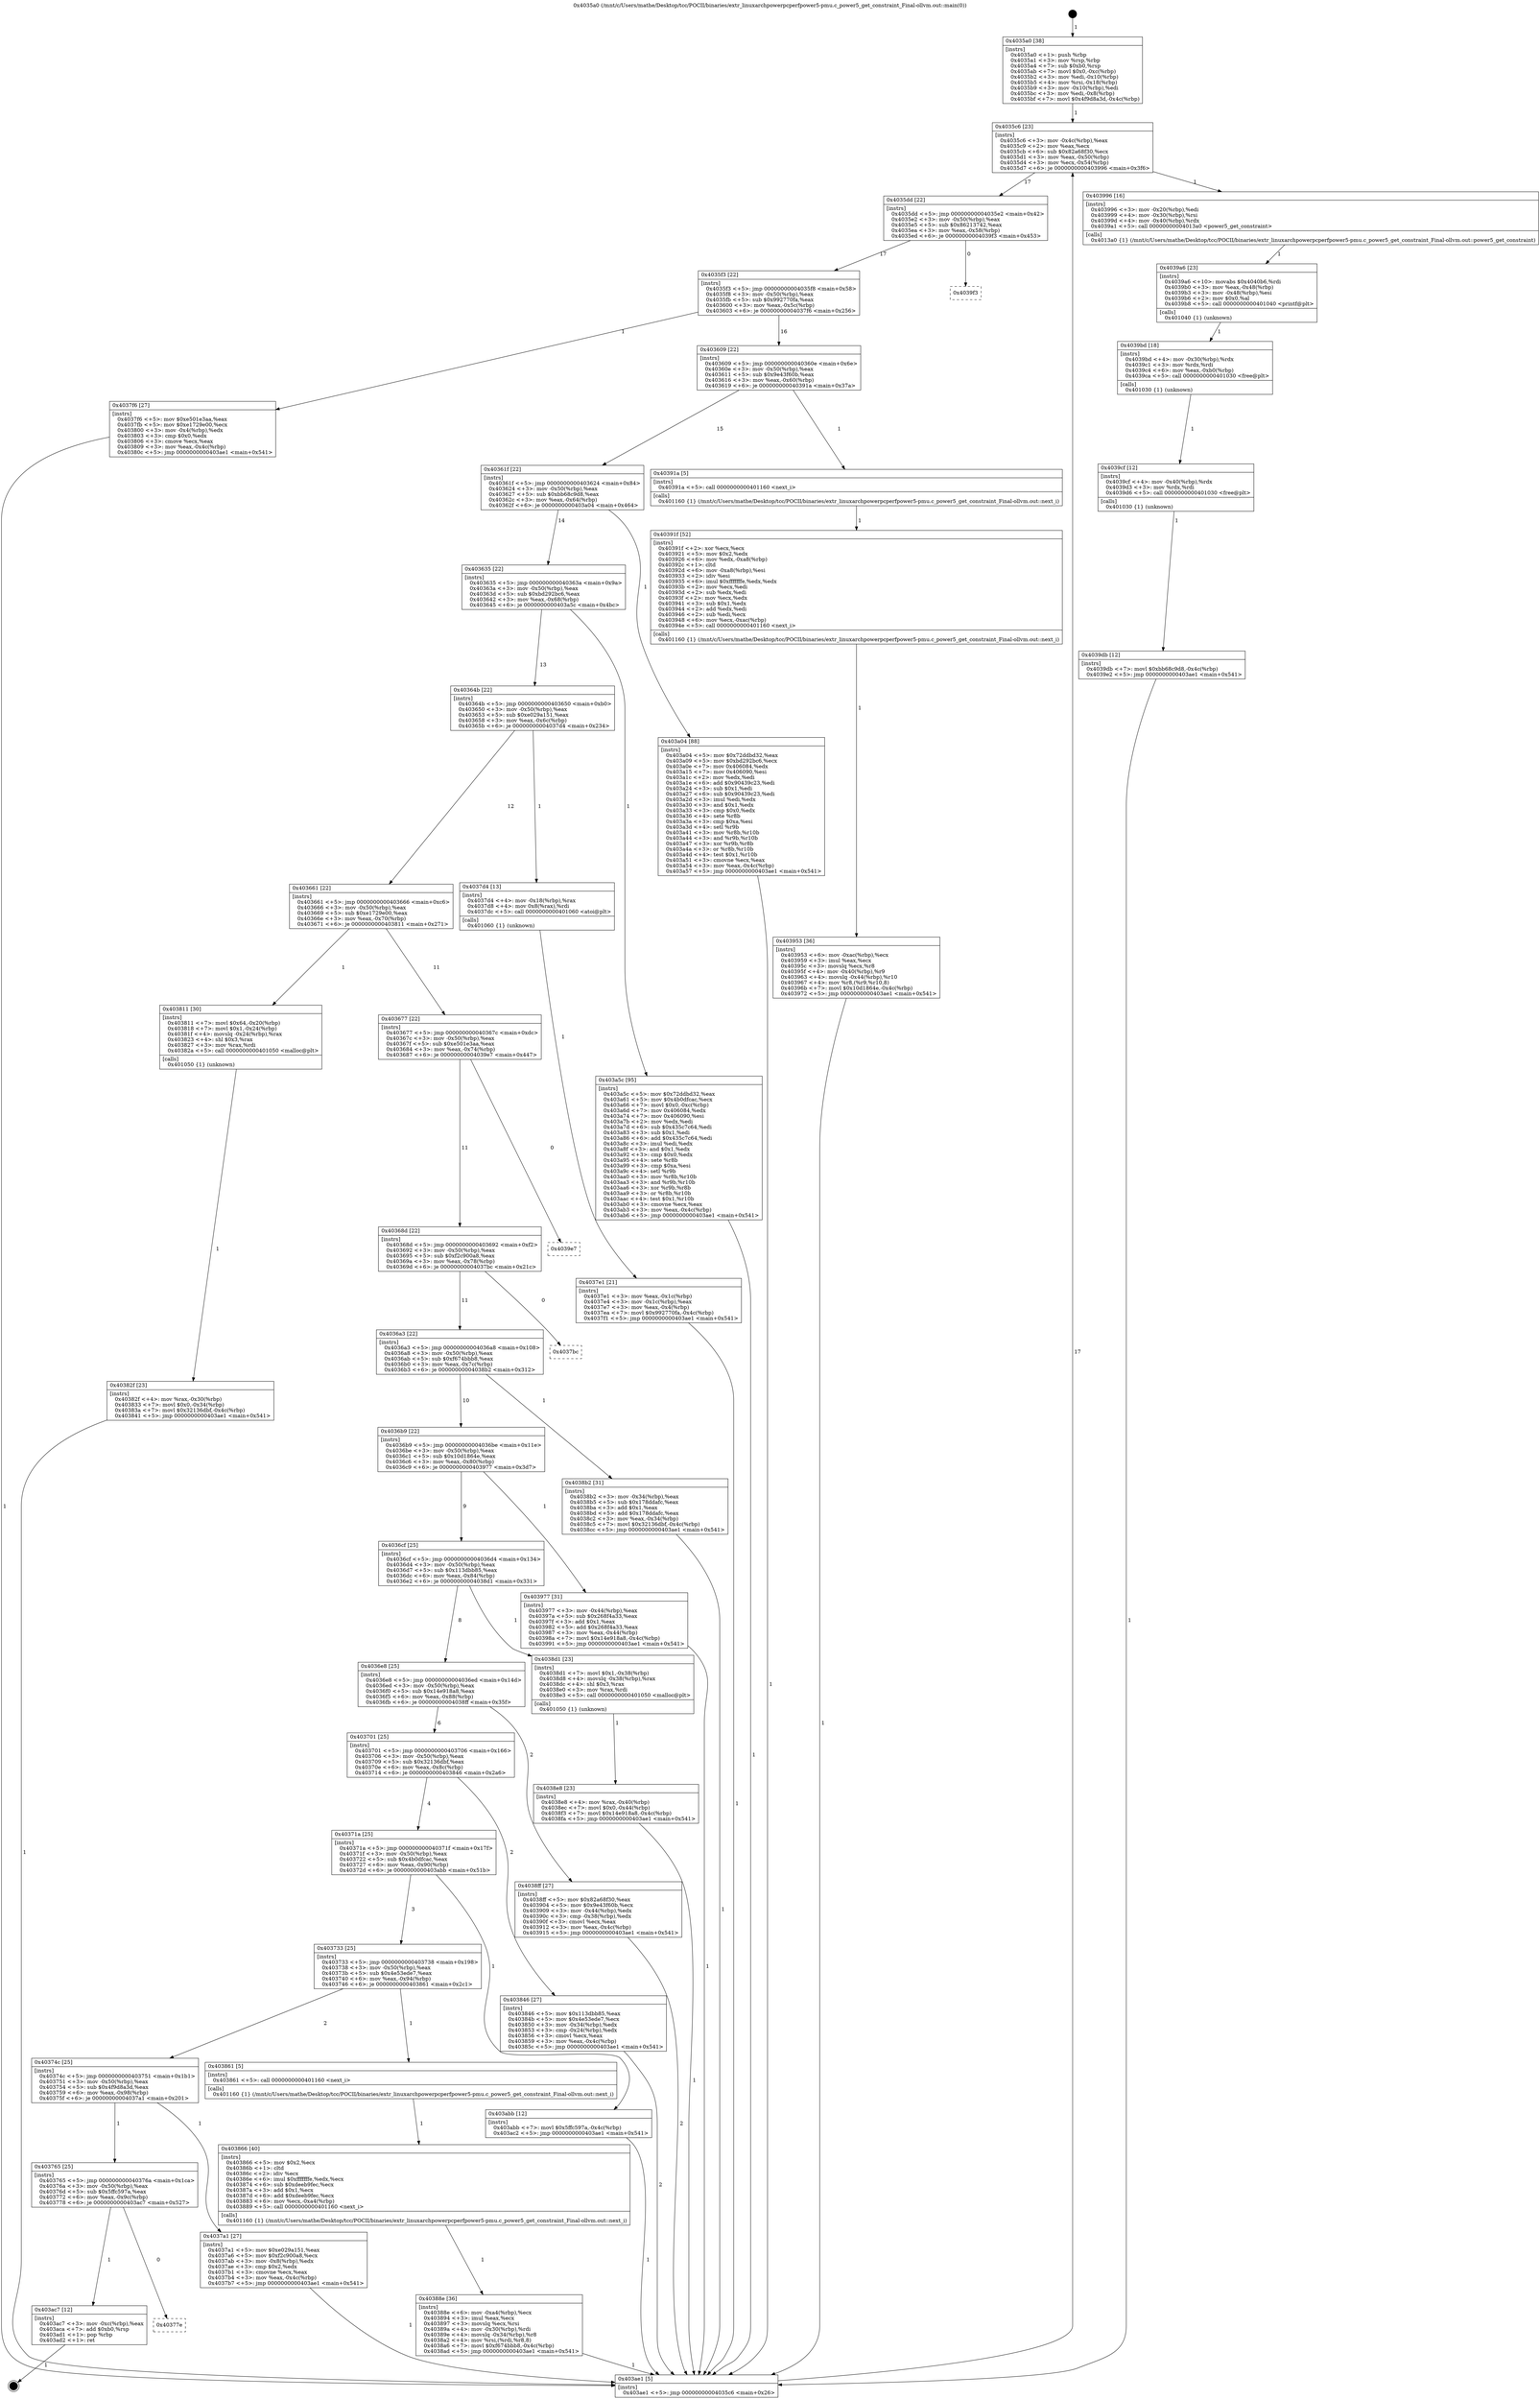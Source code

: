 digraph "0x4035a0" {
  label = "0x4035a0 (/mnt/c/Users/mathe/Desktop/tcc/POCII/binaries/extr_linuxarchpowerpcperfpower5-pmu.c_power5_get_constraint_Final-ollvm.out::main(0))"
  labelloc = "t"
  node[shape=record]

  Entry [label="",width=0.3,height=0.3,shape=circle,fillcolor=black,style=filled]
  "0x4035c6" [label="{
     0x4035c6 [23]\l
     | [instrs]\l
     &nbsp;&nbsp;0x4035c6 \<+3\>: mov -0x4c(%rbp),%eax\l
     &nbsp;&nbsp;0x4035c9 \<+2\>: mov %eax,%ecx\l
     &nbsp;&nbsp;0x4035cb \<+6\>: sub $0x82a68f30,%ecx\l
     &nbsp;&nbsp;0x4035d1 \<+3\>: mov %eax,-0x50(%rbp)\l
     &nbsp;&nbsp;0x4035d4 \<+3\>: mov %ecx,-0x54(%rbp)\l
     &nbsp;&nbsp;0x4035d7 \<+6\>: je 0000000000403996 \<main+0x3f6\>\l
  }"]
  "0x403996" [label="{
     0x403996 [16]\l
     | [instrs]\l
     &nbsp;&nbsp;0x403996 \<+3\>: mov -0x20(%rbp),%edi\l
     &nbsp;&nbsp;0x403999 \<+4\>: mov -0x30(%rbp),%rsi\l
     &nbsp;&nbsp;0x40399d \<+4\>: mov -0x40(%rbp),%rdx\l
     &nbsp;&nbsp;0x4039a1 \<+5\>: call 00000000004013a0 \<power5_get_constraint\>\l
     | [calls]\l
     &nbsp;&nbsp;0x4013a0 \{1\} (/mnt/c/Users/mathe/Desktop/tcc/POCII/binaries/extr_linuxarchpowerpcperfpower5-pmu.c_power5_get_constraint_Final-ollvm.out::power5_get_constraint)\l
  }"]
  "0x4035dd" [label="{
     0x4035dd [22]\l
     | [instrs]\l
     &nbsp;&nbsp;0x4035dd \<+5\>: jmp 00000000004035e2 \<main+0x42\>\l
     &nbsp;&nbsp;0x4035e2 \<+3\>: mov -0x50(%rbp),%eax\l
     &nbsp;&nbsp;0x4035e5 \<+5\>: sub $0x86213742,%eax\l
     &nbsp;&nbsp;0x4035ea \<+3\>: mov %eax,-0x58(%rbp)\l
     &nbsp;&nbsp;0x4035ed \<+6\>: je 00000000004039f3 \<main+0x453\>\l
  }"]
  Exit [label="",width=0.3,height=0.3,shape=circle,fillcolor=black,style=filled,peripheries=2]
  "0x4039f3" [label="{
     0x4039f3\l
  }", style=dashed]
  "0x4035f3" [label="{
     0x4035f3 [22]\l
     | [instrs]\l
     &nbsp;&nbsp;0x4035f3 \<+5\>: jmp 00000000004035f8 \<main+0x58\>\l
     &nbsp;&nbsp;0x4035f8 \<+3\>: mov -0x50(%rbp),%eax\l
     &nbsp;&nbsp;0x4035fb \<+5\>: sub $0x992770fa,%eax\l
     &nbsp;&nbsp;0x403600 \<+3\>: mov %eax,-0x5c(%rbp)\l
     &nbsp;&nbsp;0x403603 \<+6\>: je 00000000004037f6 \<main+0x256\>\l
  }"]
  "0x40377e" [label="{
     0x40377e\l
  }", style=dashed]
  "0x4037f6" [label="{
     0x4037f6 [27]\l
     | [instrs]\l
     &nbsp;&nbsp;0x4037f6 \<+5\>: mov $0xe501e3aa,%eax\l
     &nbsp;&nbsp;0x4037fb \<+5\>: mov $0xe1729e00,%ecx\l
     &nbsp;&nbsp;0x403800 \<+3\>: mov -0x4(%rbp),%edx\l
     &nbsp;&nbsp;0x403803 \<+3\>: cmp $0x0,%edx\l
     &nbsp;&nbsp;0x403806 \<+3\>: cmove %ecx,%eax\l
     &nbsp;&nbsp;0x403809 \<+3\>: mov %eax,-0x4c(%rbp)\l
     &nbsp;&nbsp;0x40380c \<+5\>: jmp 0000000000403ae1 \<main+0x541\>\l
  }"]
  "0x403609" [label="{
     0x403609 [22]\l
     | [instrs]\l
     &nbsp;&nbsp;0x403609 \<+5\>: jmp 000000000040360e \<main+0x6e\>\l
     &nbsp;&nbsp;0x40360e \<+3\>: mov -0x50(%rbp),%eax\l
     &nbsp;&nbsp;0x403611 \<+5\>: sub $0x9e43f60b,%eax\l
     &nbsp;&nbsp;0x403616 \<+3\>: mov %eax,-0x60(%rbp)\l
     &nbsp;&nbsp;0x403619 \<+6\>: je 000000000040391a \<main+0x37a\>\l
  }"]
  "0x403ac7" [label="{
     0x403ac7 [12]\l
     | [instrs]\l
     &nbsp;&nbsp;0x403ac7 \<+3\>: mov -0xc(%rbp),%eax\l
     &nbsp;&nbsp;0x403aca \<+7\>: add $0xb0,%rsp\l
     &nbsp;&nbsp;0x403ad1 \<+1\>: pop %rbp\l
     &nbsp;&nbsp;0x403ad2 \<+1\>: ret\l
  }"]
  "0x40391a" [label="{
     0x40391a [5]\l
     | [instrs]\l
     &nbsp;&nbsp;0x40391a \<+5\>: call 0000000000401160 \<next_i\>\l
     | [calls]\l
     &nbsp;&nbsp;0x401160 \{1\} (/mnt/c/Users/mathe/Desktop/tcc/POCII/binaries/extr_linuxarchpowerpcperfpower5-pmu.c_power5_get_constraint_Final-ollvm.out::next_i)\l
  }"]
  "0x40361f" [label="{
     0x40361f [22]\l
     | [instrs]\l
     &nbsp;&nbsp;0x40361f \<+5\>: jmp 0000000000403624 \<main+0x84\>\l
     &nbsp;&nbsp;0x403624 \<+3\>: mov -0x50(%rbp),%eax\l
     &nbsp;&nbsp;0x403627 \<+5\>: sub $0xbb68c9d8,%eax\l
     &nbsp;&nbsp;0x40362c \<+3\>: mov %eax,-0x64(%rbp)\l
     &nbsp;&nbsp;0x40362f \<+6\>: je 0000000000403a04 \<main+0x464\>\l
  }"]
  "0x4039db" [label="{
     0x4039db [12]\l
     | [instrs]\l
     &nbsp;&nbsp;0x4039db \<+7\>: movl $0xbb68c9d8,-0x4c(%rbp)\l
     &nbsp;&nbsp;0x4039e2 \<+5\>: jmp 0000000000403ae1 \<main+0x541\>\l
  }"]
  "0x403a04" [label="{
     0x403a04 [88]\l
     | [instrs]\l
     &nbsp;&nbsp;0x403a04 \<+5\>: mov $0x72ddbd32,%eax\l
     &nbsp;&nbsp;0x403a09 \<+5\>: mov $0xbd292bc6,%ecx\l
     &nbsp;&nbsp;0x403a0e \<+7\>: mov 0x406084,%edx\l
     &nbsp;&nbsp;0x403a15 \<+7\>: mov 0x406090,%esi\l
     &nbsp;&nbsp;0x403a1c \<+2\>: mov %edx,%edi\l
     &nbsp;&nbsp;0x403a1e \<+6\>: add $0x90439c23,%edi\l
     &nbsp;&nbsp;0x403a24 \<+3\>: sub $0x1,%edi\l
     &nbsp;&nbsp;0x403a27 \<+6\>: sub $0x90439c23,%edi\l
     &nbsp;&nbsp;0x403a2d \<+3\>: imul %edi,%edx\l
     &nbsp;&nbsp;0x403a30 \<+3\>: and $0x1,%edx\l
     &nbsp;&nbsp;0x403a33 \<+3\>: cmp $0x0,%edx\l
     &nbsp;&nbsp;0x403a36 \<+4\>: sete %r8b\l
     &nbsp;&nbsp;0x403a3a \<+3\>: cmp $0xa,%esi\l
     &nbsp;&nbsp;0x403a3d \<+4\>: setl %r9b\l
     &nbsp;&nbsp;0x403a41 \<+3\>: mov %r8b,%r10b\l
     &nbsp;&nbsp;0x403a44 \<+3\>: and %r9b,%r10b\l
     &nbsp;&nbsp;0x403a47 \<+3\>: xor %r9b,%r8b\l
     &nbsp;&nbsp;0x403a4a \<+3\>: or %r8b,%r10b\l
     &nbsp;&nbsp;0x403a4d \<+4\>: test $0x1,%r10b\l
     &nbsp;&nbsp;0x403a51 \<+3\>: cmovne %ecx,%eax\l
     &nbsp;&nbsp;0x403a54 \<+3\>: mov %eax,-0x4c(%rbp)\l
     &nbsp;&nbsp;0x403a57 \<+5\>: jmp 0000000000403ae1 \<main+0x541\>\l
  }"]
  "0x403635" [label="{
     0x403635 [22]\l
     | [instrs]\l
     &nbsp;&nbsp;0x403635 \<+5\>: jmp 000000000040363a \<main+0x9a\>\l
     &nbsp;&nbsp;0x40363a \<+3\>: mov -0x50(%rbp),%eax\l
     &nbsp;&nbsp;0x40363d \<+5\>: sub $0xbd292bc6,%eax\l
     &nbsp;&nbsp;0x403642 \<+3\>: mov %eax,-0x68(%rbp)\l
     &nbsp;&nbsp;0x403645 \<+6\>: je 0000000000403a5c \<main+0x4bc\>\l
  }"]
  "0x4039cf" [label="{
     0x4039cf [12]\l
     | [instrs]\l
     &nbsp;&nbsp;0x4039cf \<+4\>: mov -0x40(%rbp),%rdx\l
     &nbsp;&nbsp;0x4039d3 \<+3\>: mov %rdx,%rdi\l
     &nbsp;&nbsp;0x4039d6 \<+5\>: call 0000000000401030 \<free@plt\>\l
     | [calls]\l
     &nbsp;&nbsp;0x401030 \{1\} (unknown)\l
  }"]
  "0x403a5c" [label="{
     0x403a5c [95]\l
     | [instrs]\l
     &nbsp;&nbsp;0x403a5c \<+5\>: mov $0x72ddbd32,%eax\l
     &nbsp;&nbsp;0x403a61 \<+5\>: mov $0x4b0dfcac,%ecx\l
     &nbsp;&nbsp;0x403a66 \<+7\>: movl $0x0,-0xc(%rbp)\l
     &nbsp;&nbsp;0x403a6d \<+7\>: mov 0x406084,%edx\l
     &nbsp;&nbsp;0x403a74 \<+7\>: mov 0x406090,%esi\l
     &nbsp;&nbsp;0x403a7b \<+2\>: mov %edx,%edi\l
     &nbsp;&nbsp;0x403a7d \<+6\>: sub $0x435c7c64,%edi\l
     &nbsp;&nbsp;0x403a83 \<+3\>: sub $0x1,%edi\l
     &nbsp;&nbsp;0x403a86 \<+6\>: add $0x435c7c64,%edi\l
     &nbsp;&nbsp;0x403a8c \<+3\>: imul %edi,%edx\l
     &nbsp;&nbsp;0x403a8f \<+3\>: and $0x1,%edx\l
     &nbsp;&nbsp;0x403a92 \<+3\>: cmp $0x0,%edx\l
     &nbsp;&nbsp;0x403a95 \<+4\>: sete %r8b\l
     &nbsp;&nbsp;0x403a99 \<+3\>: cmp $0xa,%esi\l
     &nbsp;&nbsp;0x403a9c \<+4\>: setl %r9b\l
     &nbsp;&nbsp;0x403aa0 \<+3\>: mov %r8b,%r10b\l
     &nbsp;&nbsp;0x403aa3 \<+3\>: and %r9b,%r10b\l
     &nbsp;&nbsp;0x403aa6 \<+3\>: xor %r9b,%r8b\l
     &nbsp;&nbsp;0x403aa9 \<+3\>: or %r8b,%r10b\l
     &nbsp;&nbsp;0x403aac \<+4\>: test $0x1,%r10b\l
     &nbsp;&nbsp;0x403ab0 \<+3\>: cmovne %ecx,%eax\l
     &nbsp;&nbsp;0x403ab3 \<+3\>: mov %eax,-0x4c(%rbp)\l
     &nbsp;&nbsp;0x403ab6 \<+5\>: jmp 0000000000403ae1 \<main+0x541\>\l
  }"]
  "0x40364b" [label="{
     0x40364b [22]\l
     | [instrs]\l
     &nbsp;&nbsp;0x40364b \<+5\>: jmp 0000000000403650 \<main+0xb0\>\l
     &nbsp;&nbsp;0x403650 \<+3\>: mov -0x50(%rbp),%eax\l
     &nbsp;&nbsp;0x403653 \<+5\>: sub $0xe029a151,%eax\l
     &nbsp;&nbsp;0x403658 \<+3\>: mov %eax,-0x6c(%rbp)\l
     &nbsp;&nbsp;0x40365b \<+6\>: je 00000000004037d4 \<main+0x234\>\l
  }"]
  "0x4039bd" [label="{
     0x4039bd [18]\l
     | [instrs]\l
     &nbsp;&nbsp;0x4039bd \<+4\>: mov -0x30(%rbp),%rdx\l
     &nbsp;&nbsp;0x4039c1 \<+3\>: mov %rdx,%rdi\l
     &nbsp;&nbsp;0x4039c4 \<+6\>: mov %eax,-0xb0(%rbp)\l
     &nbsp;&nbsp;0x4039ca \<+5\>: call 0000000000401030 \<free@plt\>\l
     | [calls]\l
     &nbsp;&nbsp;0x401030 \{1\} (unknown)\l
  }"]
  "0x4037d4" [label="{
     0x4037d4 [13]\l
     | [instrs]\l
     &nbsp;&nbsp;0x4037d4 \<+4\>: mov -0x18(%rbp),%rax\l
     &nbsp;&nbsp;0x4037d8 \<+4\>: mov 0x8(%rax),%rdi\l
     &nbsp;&nbsp;0x4037dc \<+5\>: call 0000000000401060 \<atoi@plt\>\l
     | [calls]\l
     &nbsp;&nbsp;0x401060 \{1\} (unknown)\l
  }"]
  "0x403661" [label="{
     0x403661 [22]\l
     | [instrs]\l
     &nbsp;&nbsp;0x403661 \<+5\>: jmp 0000000000403666 \<main+0xc6\>\l
     &nbsp;&nbsp;0x403666 \<+3\>: mov -0x50(%rbp),%eax\l
     &nbsp;&nbsp;0x403669 \<+5\>: sub $0xe1729e00,%eax\l
     &nbsp;&nbsp;0x40366e \<+3\>: mov %eax,-0x70(%rbp)\l
     &nbsp;&nbsp;0x403671 \<+6\>: je 0000000000403811 \<main+0x271\>\l
  }"]
  "0x4039a6" [label="{
     0x4039a6 [23]\l
     | [instrs]\l
     &nbsp;&nbsp;0x4039a6 \<+10\>: movabs $0x4040b6,%rdi\l
     &nbsp;&nbsp;0x4039b0 \<+3\>: mov %eax,-0x48(%rbp)\l
     &nbsp;&nbsp;0x4039b3 \<+3\>: mov -0x48(%rbp),%esi\l
     &nbsp;&nbsp;0x4039b6 \<+2\>: mov $0x0,%al\l
     &nbsp;&nbsp;0x4039b8 \<+5\>: call 0000000000401040 \<printf@plt\>\l
     | [calls]\l
     &nbsp;&nbsp;0x401040 \{1\} (unknown)\l
  }"]
  "0x403811" [label="{
     0x403811 [30]\l
     | [instrs]\l
     &nbsp;&nbsp;0x403811 \<+7\>: movl $0x64,-0x20(%rbp)\l
     &nbsp;&nbsp;0x403818 \<+7\>: movl $0x1,-0x24(%rbp)\l
     &nbsp;&nbsp;0x40381f \<+4\>: movslq -0x24(%rbp),%rax\l
     &nbsp;&nbsp;0x403823 \<+4\>: shl $0x3,%rax\l
     &nbsp;&nbsp;0x403827 \<+3\>: mov %rax,%rdi\l
     &nbsp;&nbsp;0x40382a \<+5\>: call 0000000000401050 \<malloc@plt\>\l
     | [calls]\l
     &nbsp;&nbsp;0x401050 \{1\} (unknown)\l
  }"]
  "0x403677" [label="{
     0x403677 [22]\l
     | [instrs]\l
     &nbsp;&nbsp;0x403677 \<+5\>: jmp 000000000040367c \<main+0xdc\>\l
     &nbsp;&nbsp;0x40367c \<+3\>: mov -0x50(%rbp),%eax\l
     &nbsp;&nbsp;0x40367f \<+5\>: sub $0xe501e3aa,%eax\l
     &nbsp;&nbsp;0x403684 \<+3\>: mov %eax,-0x74(%rbp)\l
     &nbsp;&nbsp;0x403687 \<+6\>: je 00000000004039e7 \<main+0x447\>\l
  }"]
  "0x403953" [label="{
     0x403953 [36]\l
     | [instrs]\l
     &nbsp;&nbsp;0x403953 \<+6\>: mov -0xac(%rbp),%ecx\l
     &nbsp;&nbsp;0x403959 \<+3\>: imul %eax,%ecx\l
     &nbsp;&nbsp;0x40395c \<+3\>: movslq %ecx,%r8\l
     &nbsp;&nbsp;0x40395f \<+4\>: mov -0x40(%rbp),%r9\l
     &nbsp;&nbsp;0x403963 \<+4\>: movslq -0x44(%rbp),%r10\l
     &nbsp;&nbsp;0x403967 \<+4\>: mov %r8,(%r9,%r10,8)\l
     &nbsp;&nbsp;0x40396b \<+7\>: movl $0x10d1864e,-0x4c(%rbp)\l
     &nbsp;&nbsp;0x403972 \<+5\>: jmp 0000000000403ae1 \<main+0x541\>\l
  }"]
  "0x4039e7" [label="{
     0x4039e7\l
  }", style=dashed]
  "0x40368d" [label="{
     0x40368d [22]\l
     | [instrs]\l
     &nbsp;&nbsp;0x40368d \<+5\>: jmp 0000000000403692 \<main+0xf2\>\l
     &nbsp;&nbsp;0x403692 \<+3\>: mov -0x50(%rbp),%eax\l
     &nbsp;&nbsp;0x403695 \<+5\>: sub $0xf2c900a8,%eax\l
     &nbsp;&nbsp;0x40369a \<+3\>: mov %eax,-0x78(%rbp)\l
     &nbsp;&nbsp;0x40369d \<+6\>: je 00000000004037bc \<main+0x21c\>\l
  }"]
  "0x40391f" [label="{
     0x40391f [52]\l
     | [instrs]\l
     &nbsp;&nbsp;0x40391f \<+2\>: xor %ecx,%ecx\l
     &nbsp;&nbsp;0x403921 \<+5\>: mov $0x2,%edx\l
     &nbsp;&nbsp;0x403926 \<+6\>: mov %edx,-0xa8(%rbp)\l
     &nbsp;&nbsp;0x40392c \<+1\>: cltd\l
     &nbsp;&nbsp;0x40392d \<+6\>: mov -0xa8(%rbp),%esi\l
     &nbsp;&nbsp;0x403933 \<+2\>: idiv %esi\l
     &nbsp;&nbsp;0x403935 \<+6\>: imul $0xfffffffe,%edx,%edx\l
     &nbsp;&nbsp;0x40393b \<+2\>: mov %ecx,%edi\l
     &nbsp;&nbsp;0x40393d \<+2\>: sub %edx,%edi\l
     &nbsp;&nbsp;0x40393f \<+2\>: mov %ecx,%edx\l
     &nbsp;&nbsp;0x403941 \<+3\>: sub $0x1,%edx\l
     &nbsp;&nbsp;0x403944 \<+2\>: add %edx,%edi\l
     &nbsp;&nbsp;0x403946 \<+2\>: sub %edi,%ecx\l
     &nbsp;&nbsp;0x403948 \<+6\>: mov %ecx,-0xac(%rbp)\l
     &nbsp;&nbsp;0x40394e \<+5\>: call 0000000000401160 \<next_i\>\l
     | [calls]\l
     &nbsp;&nbsp;0x401160 \{1\} (/mnt/c/Users/mathe/Desktop/tcc/POCII/binaries/extr_linuxarchpowerpcperfpower5-pmu.c_power5_get_constraint_Final-ollvm.out::next_i)\l
  }"]
  "0x4037bc" [label="{
     0x4037bc\l
  }", style=dashed]
  "0x4036a3" [label="{
     0x4036a3 [22]\l
     | [instrs]\l
     &nbsp;&nbsp;0x4036a3 \<+5\>: jmp 00000000004036a8 \<main+0x108\>\l
     &nbsp;&nbsp;0x4036a8 \<+3\>: mov -0x50(%rbp),%eax\l
     &nbsp;&nbsp;0x4036ab \<+5\>: sub $0xf674bbb8,%eax\l
     &nbsp;&nbsp;0x4036b0 \<+3\>: mov %eax,-0x7c(%rbp)\l
     &nbsp;&nbsp;0x4036b3 \<+6\>: je 00000000004038b2 \<main+0x312\>\l
  }"]
  "0x4038e8" [label="{
     0x4038e8 [23]\l
     | [instrs]\l
     &nbsp;&nbsp;0x4038e8 \<+4\>: mov %rax,-0x40(%rbp)\l
     &nbsp;&nbsp;0x4038ec \<+7\>: movl $0x0,-0x44(%rbp)\l
     &nbsp;&nbsp;0x4038f3 \<+7\>: movl $0x14e918a8,-0x4c(%rbp)\l
     &nbsp;&nbsp;0x4038fa \<+5\>: jmp 0000000000403ae1 \<main+0x541\>\l
  }"]
  "0x4038b2" [label="{
     0x4038b2 [31]\l
     | [instrs]\l
     &nbsp;&nbsp;0x4038b2 \<+3\>: mov -0x34(%rbp),%eax\l
     &nbsp;&nbsp;0x4038b5 \<+5\>: sub $0x178ddafc,%eax\l
     &nbsp;&nbsp;0x4038ba \<+3\>: add $0x1,%eax\l
     &nbsp;&nbsp;0x4038bd \<+5\>: add $0x178ddafc,%eax\l
     &nbsp;&nbsp;0x4038c2 \<+3\>: mov %eax,-0x34(%rbp)\l
     &nbsp;&nbsp;0x4038c5 \<+7\>: movl $0x32136dbf,-0x4c(%rbp)\l
     &nbsp;&nbsp;0x4038cc \<+5\>: jmp 0000000000403ae1 \<main+0x541\>\l
  }"]
  "0x4036b9" [label="{
     0x4036b9 [22]\l
     | [instrs]\l
     &nbsp;&nbsp;0x4036b9 \<+5\>: jmp 00000000004036be \<main+0x11e\>\l
     &nbsp;&nbsp;0x4036be \<+3\>: mov -0x50(%rbp),%eax\l
     &nbsp;&nbsp;0x4036c1 \<+5\>: sub $0x10d1864e,%eax\l
     &nbsp;&nbsp;0x4036c6 \<+3\>: mov %eax,-0x80(%rbp)\l
     &nbsp;&nbsp;0x4036c9 \<+6\>: je 0000000000403977 \<main+0x3d7\>\l
  }"]
  "0x40388e" [label="{
     0x40388e [36]\l
     | [instrs]\l
     &nbsp;&nbsp;0x40388e \<+6\>: mov -0xa4(%rbp),%ecx\l
     &nbsp;&nbsp;0x403894 \<+3\>: imul %eax,%ecx\l
     &nbsp;&nbsp;0x403897 \<+3\>: movslq %ecx,%rsi\l
     &nbsp;&nbsp;0x40389a \<+4\>: mov -0x30(%rbp),%rdi\l
     &nbsp;&nbsp;0x40389e \<+4\>: movslq -0x34(%rbp),%r8\l
     &nbsp;&nbsp;0x4038a2 \<+4\>: mov %rsi,(%rdi,%r8,8)\l
     &nbsp;&nbsp;0x4038a6 \<+7\>: movl $0xf674bbb8,-0x4c(%rbp)\l
     &nbsp;&nbsp;0x4038ad \<+5\>: jmp 0000000000403ae1 \<main+0x541\>\l
  }"]
  "0x403977" [label="{
     0x403977 [31]\l
     | [instrs]\l
     &nbsp;&nbsp;0x403977 \<+3\>: mov -0x44(%rbp),%eax\l
     &nbsp;&nbsp;0x40397a \<+5\>: sub $0x268f4a33,%eax\l
     &nbsp;&nbsp;0x40397f \<+3\>: add $0x1,%eax\l
     &nbsp;&nbsp;0x403982 \<+5\>: add $0x268f4a33,%eax\l
     &nbsp;&nbsp;0x403987 \<+3\>: mov %eax,-0x44(%rbp)\l
     &nbsp;&nbsp;0x40398a \<+7\>: movl $0x14e918a8,-0x4c(%rbp)\l
     &nbsp;&nbsp;0x403991 \<+5\>: jmp 0000000000403ae1 \<main+0x541\>\l
  }"]
  "0x4036cf" [label="{
     0x4036cf [25]\l
     | [instrs]\l
     &nbsp;&nbsp;0x4036cf \<+5\>: jmp 00000000004036d4 \<main+0x134\>\l
     &nbsp;&nbsp;0x4036d4 \<+3\>: mov -0x50(%rbp),%eax\l
     &nbsp;&nbsp;0x4036d7 \<+5\>: sub $0x113dbb85,%eax\l
     &nbsp;&nbsp;0x4036dc \<+6\>: mov %eax,-0x84(%rbp)\l
     &nbsp;&nbsp;0x4036e2 \<+6\>: je 00000000004038d1 \<main+0x331\>\l
  }"]
  "0x403866" [label="{
     0x403866 [40]\l
     | [instrs]\l
     &nbsp;&nbsp;0x403866 \<+5\>: mov $0x2,%ecx\l
     &nbsp;&nbsp;0x40386b \<+1\>: cltd\l
     &nbsp;&nbsp;0x40386c \<+2\>: idiv %ecx\l
     &nbsp;&nbsp;0x40386e \<+6\>: imul $0xfffffffe,%edx,%ecx\l
     &nbsp;&nbsp;0x403874 \<+6\>: sub $0xdeeb9fec,%ecx\l
     &nbsp;&nbsp;0x40387a \<+3\>: add $0x1,%ecx\l
     &nbsp;&nbsp;0x40387d \<+6\>: add $0xdeeb9fec,%ecx\l
     &nbsp;&nbsp;0x403883 \<+6\>: mov %ecx,-0xa4(%rbp)\l
     &nbsp;&nbsp;0x403889 \<+5\>: call 0000000000401160 \<next_i\>\l
     | [calls]\l
     &nbsp;&nbsp;0x401160 \{1\} (/mnt/c/Users/mathe/Desktop/tcc/POCII/binaries/extr_linuxarchpowerpcperfpower5-pmu.c_power5_get_constraint_Final-ollvm.out::next_i)\l
  }"]
  "0x4038d1" [label="{
     0x4038d1 [23]\l
     | [instrs]\l
     &nbsp;&nbsp;0x4038d1 \<+7\>: movl $0x1,-0x38(%rbp)\l
     &nbsp;&nbsp;0x4038d8 \<+4\>: movslq -0x38(%rbp),%rax\l
     &nbsp;&nbsp;0x4038dc \<+4\>: shl $0x3,%rax\l
     &nbsp;&nbsp;0x4038e0 \<+3\>: mov %rax,%rdi\l
     &nbsp;&nbsp;0x4038e3 \<+5\>: call 0000000000401050 \<malloc@plt\>\l
     | [calls]\l
     &nbsp;&nbsp;0x401050 \{1\} (unknown)\l
  }"]
  "0x4036e8" [label="{
     0x4036e8 [25]\l
     | [instrs]\l
     &nbsp;&nbsp;0x4036e8 \<+5\>: jmp 00000000004036ed \<main+0x14d\>\l
     &nbsp;&nbsp;0x4036ed \<+3\>: mov -0x50(%rbp),%eax\l
     &nbsp;&nbsp;0x4036f0 \<+5\>: sub $0x14e918a8,%eax\l
     &nbsp;&nbsp;0x4036f5 \<+6\>: mov %eax,-0x88(%rbp)\l
     &nbsp;&nbsp;0x4036fb \<+6\>: je 00000000004038ff \<main+0x35f\>\l
  }"]
  "0x40382f" [label="{
     0x40382f [23]\l
     | [instrs]\l
     &nbsp;&nbsp;0x40382f \<+4\>: mov %rax,-0x30(%rbp)\l
     &nbsp;&nbsp;0x403833 \<+7\>: movl $0x0,-0x34(%rbp)\l
     &nbsp;&nbsp;0x40383a \<+7\>: movl $0x32136dbf,-0x4c(%rbp)\l
     &nbsp;&nbsp;0x403841 \<+5\>: jmp 0000000000403ae1 \<main+0x541\>\l
  }"]
  "0x4038ff" [label="{
     0x4038ff [27]\l
     | [instrs]\l
     &nbsp;&nbsp;0x4038ff \<+5\>: mov $0x82a68f30,%eax\l
     &nbsp;&nbsp;0x403904 \<+5\>: mov $0x9e43f60b,%ecx\l
     &nbsp;&nbsp;0x403909 \<+3\>: mov -0x44(%rbp),%edx\l
     &nbsp;&nbsp;0x40390c \<+3\>: cmp -0x38(%rbp),%edx\l
     &nbsp;&nbsp;0x40390f \<+3\>: cmovl %ecx,%eax\l
     &nbsp;&nbsp;0x403912 \<+3\>: mov %eax,-0x4c(%rbp)\l
     &nbsp;&nbsp;0x403915 \<+5\>: jmp 0000000000403ae1 \<main+0x541\>\l
  }"]
  "0x403701" [label="{
     0x403701 [25]\l
     | [instrs]\l
     &nbsp;&nbsp;0x403701 \<+5\>: jmp 0000000000403706 \<main+0x166\>\l
     &nbsp;&nbsp;0x403706 \<+3\>: mov -0x50(%rbp),%eax\l
     &nbsp;&nbsp;0x403709 \<+5\>: sub $0x32136dbf,%eax\l
     &nbsp;&nbsp;0x40370e \<+6\>: mov %eax,-0x8c(%rbp)\l
     &nbsp;&nbsp;0x403714 \<+6\>: je 0000000000403846 \<main+0x2a6\>\l
  }"]
  "0x4037e1" [label="{
     0x4037e1 [21]\l
     | [instrs]\l
     &nbsp;&nbsp;0x4037e1 \<+3\>: mov %eax,-0x1c(%rbp)\l
     &nbsp;&nbsp;0x4037e4 \<+3\>: mov -0x1c(%rbp),%eax\l
     &nbsp;&nbsp;0x4037e7 \<+3\>: mov %eax,-0x4(%rbp)\l
     &nbsp;&nbsp;0x4037ea \<+7\>: movl $0x992770fa,-0x4c(%rbp)\l
     &nbsp;&nbsp;0x4037f1 \<+5\>: jmp 0000000000403ae1 \<main+0x541\>\l
  }"]
  "0x403846" [label="{
     0x403846 [27]\l
     | [instrs]\l
     &nbsp;&nbsp;0x403846 \<+5\>: mov $0x113dbb85,%eax\l
     &nbsp;&nbsp;0x40384b \<+5\>: mov $0x4e53ede7,%ecx\l
     &nbsp;&nbsp;0x403850 \<+3\>: mov -0x34(%rbp),%edx\l
     &nbsp;&nbsp;0x403853 \<+3\>: cmp -0x24(%rbp),%edx\l
     &nbsp;&nbsp;0x403856 \<+3\>: cmovl %ecx,%eax\l
     &nbsp;&nbsp;0x403859 \<+3\>: mov %eax,-0x4c(%rbp)\l
     &nbsp;&nbsp;0x40385c \<+5\>: jmp 0000000000403ae1 \<main+0x541\>\l
  }"]
  "0x40371a" [label="{
     0x40371a [25]\l
     | [instrs]\l
     &nbsp;&nbsp;0x40371a \<+5\>: jmp 000000000040371f \<main+0x17f\>\l
     &nbsp;&nbsp;0x40371f \<+3\>: mov -0x50(%rbp),%eax\l
     &nbsp;&nbsp;0x403722 \<+5\>: sub $0x4b0dfcac,%eax\l
     &nbsp;&nbsp;0x403727 \<+6\>: mov %eax,-0x90(%rbp)\l
     &nbsp;&nbsp;0x40372d \<+6\>: je 0000000000403abb \<main+0x51b\>\l
  }"]
  "0x4035a0" [label="{
     0x4035a0 [38]\l
     | [instrs]\l
     &nbsp;&nbsp;0x4035a0 \<+1\>: push %rbp\l
     &nbsp;&nbsp;0x4035a1 \<+3\>: mov %rsp,%rbp\l
     &nbsp;&nbsp;0x4035a4 \<+7\>: sub $0xb0,%rsp\l
     &nbsp;&nbsp;0x4035ab \<+7\>: movl $0x0,-0xc(%rbp)\l
     &nbsp;&nbsp;0x4035b2 \<+3\>: mov %edi,-0x10(%rbp)\l
     &nbsp;&nbsp;0x4035b5 \<+4\>: mov %rsi,-0x18(%rbp)\l
     &nbsp;&nbsp;0x4035b9 \<+3\>: mov -0x10(%rbp),%edi\l
     &nbsp;&nbsp;0x4035bc \<+3\>: mov %edi,-0x8(%rbp)\l
     &nbsp;&nbsp;0x4035bf \<+7\>: movl $0x4f9d8a3d,-0x4c(%rbp)\l
  }"]
  "0x403abb" [label="{
     0x403abb [12]\l
     | [instrs]\l
     &nbsp;&nbsp;0x403abb \<+7\>: movl $0x5ffc597a,-0x4c(%rbp)\l
     &nbsp;&nbsp;0x403ac2 \<+5\>: jmp 0000000000403ae1 \<main+0x541\>\l
  }"]
  "0x403733" [label="{
     0x403733 [25]\l
     | [instrs]\l
     &nbsp;&nbsp;0x403733 \<+5\>: jmp 0000000000403738 \<main+0x198\>\l
     &nbsp;&nbsp;0x403738 \<+3\>: mov -0x50(%rbp),%eax\l
     &nbsp;&nbsp;0x40373b \<+5\>: sub $0x4e53ede7,%eax\l
     &nbsp;&nbsp;0x403740 \<+6\>: mov %eax,-0x94(%rbp)\l
     &nbsp;&nbsp;0x403746 \<+6\>: je 0000000000403861 \<main+0x2c1\>\l
  }"]
  "0x403ae1" [label="{
     0x403ae1 [5]\l
     | [instrs]\l
     &nbsp;&nbsp;0x403ae1 \<+5\>: jmp 00000000004035c6 \<main+0x26\>\l
  }"]
  "0x403861" [label="{
     0x403861 [5]\l
     | [instrs]\l
     &nbsp;&nbsp;0x403861 \<+5\>: call 0000000000401160 \<next_i\>\l
     | [calls]\l
     &nbsp;&nbsp;0x401160 \{1\} (/mnt/c/Users/mathe/Desktop/tcc/POCII/binaries/extr_linuxarchpowerpcperfpower5-pmu.c_power5_get_constraint_Final-ollvm.out::next_i)\l
  }"]
  "0x40374c" [label="{
     0x40374c [25]\l
     | [instrs]\l
     &nbsp;&nbsp;0x40374c \<+5\>: jmp 0000000000403751 \<main+0x1b1\>\l
     &nbsp;&nbsp;0x403751 \<+3\>: mov -0x50(%rbp),%eax\l
     &nbsp;&nbsp;0x403754 \<+5\>: sub $0x4f9d8a3d,%eax\l
     &nbsp;&nbsp;0x403759 \<+6\>: mov %eax,-0x98(%rbp)\l
     &nbsp;&nbsp;0x40375f \<+6\>: je 00000000004037a1 \<main+0x201\>\l
  }"]
  "0x403765" [label="{
     0x403765 [25]\l
     | [instrs]\l
     &nbsp;&nbsp;0x403765 \<+5\>: jmp 000000000040376a \<main+0x1ca\>\l
     &nbsp;&nbsp;0x40376a \<+3\>: mov -0x50(%rbp),%eax\l
     &nbsp;&nbsp;0x40376d \<+5\>: sub $0x5ffc597a,%eax\l
     &nbsp;&nbsp;0x403772 \<+6\>: mov %eax,-0x9c(%rbp)\l
     &nbsp;&nbsp;0x403778 \<+6\>: je 0000000000403ac7 \<main+0x527\>\l
  }"]
  "0x4037a1" [label="{
     0x4037a1 [27]\l
     | [instrs]\l
     &nbsp;&nbsp;0x4037a1 \<+5\>: mov $0xe029a151,%eax\l
     &nbsp;&nbsp;0x4037a6 \<+5\>: mov $0xf2c900a8,%ecx\l
     &nbsp;&nbsp;0x4037ab \<+3\>: mov -0x8(%rbp),%edx\l
     &nbsp;&nbsp;0x4037ae \<+3\>: cmp $0x2,%edx\l
     &nbsp;&nbsp;0x4037b1 \<+3\>: cmovne %ecx,%eax\l
     &nbsp;&nbsp;0x4037b4 \<+3\>: mov %eax,-0x4c(%rbp)\l
     &nbsp;&nbsp;0x4037b7 \<+5\>: jmp 0000000000403ae1 \<main+0x541\>\l
  }"]
  Entry -> "0x4035a0" [label=" 1"]
  "0x4035c6" -> "0x403996" [label=" 1"]
  "0x4035c6" -> "0x4035dd" [label=" 17"]
  "0x403ac7" -> Exit [label=" 1"]
  "0x4035dd" -> "0x4039f3" [label=" 0"]
  "0x4035dd" -> "0x4035f3" [label=" 17"]
  "0x403765" -> "0x40377e" [label=" 0"]
  "0x4035f3" -> "0x4037f6" [label=" 1"]
  "0x4035f3" -> "0x403609" [label=" 16"]
  "0x403765" -> "0x403ac7" [label=" 1"]
  "0x403609" -> "0x40391a" [label=" 1"]
  "0x403609" -> "0x40361f" [label=" 15"]
  "0x403abb" -> "0x403ae1" [label=" 1"]
  "0x40361f" -> "0x403a04" [label=" 1"]
  "0x40361f" -> "0x403635" [label=" 14"]
  "0x403a5c" -> "0x403ae1" [label=" 1"]
  "0x403635" -> "0x403a5c" [label=" 1"]
  "0x403635" -> "0x40364b" [label=" 13"]
  "0x403a04" -> "0x403ae1" [label=" 1"]
  "0x40364b" -> "0x4037d4" [label=" 1"]
  "0x40364b" -> "0x403661" [label=" 12"]
  "0x4039db" -> "0x403ae1" [label=" 1"]
  "0x403661" -> "0x403811" [label=" 1"]
  "0x403661" -> "0x403677" [label=" 11"]
  "0x4039cf" -> "0x4039db" [label=" 1"]
  "0x403677" -> "0x4039e7" [label=" 0"]
  "0x403677" -> "0x40368d" [label=" 11"]
  "0x4039bd" -> "0x4039cf" [label=" 1"]
  "0x40368d" -> "0x4037bc" [label=" 0"]
  "0x40368d" -> "0x4036a3" [label=" 11"]
  "0x4039a6" -> "0x4039bd" [label=" 1"]
  "0x4036a3" -> "0x4038b2" [label=" 1"]
  "0x4036a3" -> "0x4036b9" [label=" 10"]
  "0x403996" -> "0x4039a6" [label=" 1"]
  "0x4036b9" -> "0x403977" [label=" 1"]
  "0x4036b9" -> "0x4036cf" [label=" 9"]
  "0x403977" -> "0x403ae1" [label=" 1"]
  "0x4036cf" -> "0x4038d1" [label=" 1"]
  "0x4036cf" -> "0x4036e8" [label=" 8"]
  "0x403953" -> "0x403ae1" [label=" 1"]
  "0x4036e8" -> "0x4038ff" [label=" 2"]
  "0x4036e8" -> "0x403701" [label=" 6"]
  "0x40391f" -> "0x403953" [label=" 1"]
  "0x403701" -> "0x403846" [label=" 2"]
  "0x403701" -> "0x40371a" [label=" 4"]
  "0x40391a" -> "0x40391f" [label=" 1"]
  "0x40371a" -> "0x403abb" [label=" 1"]
  "0x40371a" -> "0x403733" [label=" 3"]
  "0x4038ff" -> "0x403ae1" [label=" 2"]
  "0x403733" -> "0x403861" [label=" 1"]
  "0x403733" -> "0x40374c" [label=" 2"]
  "0x4038e8" -> "0x403ae1" [label=" 1"]
  "0x40374c" -> "0x4037a1" [label=" 1"]
  "0x40374c" -> "0x403765" [label=" 1"]
  "0x4037a1" -> "0x403ae1" [label=" 1"]
  "0x4035a0" -> "0x4035c6" [label=" 1"]
  "0x403ae1" -> "0x4035c6" [label=" 17"]
  "0x4037d4" -> "0x4037e1" [label=" 1"]
  "0x4037e1" -> "0x403ae1" [label=" 1"]
  "0x4037f6" -> "0x403ae1" [label=" 1"]
  "0x403811" -> "0x40382f" [label=" 1"]
  "0x40382f" -> "0x403ae1" [label=" 1"]
  "0x403846" -> "0x403ae1" [label=" 2"]
  "0x403861" -> "0x403866" [label=" 1"]
  "0x403866" -> "0x40388e" [label=" 1"]
  "0x40388e" -> "0x403ae1" [label=" 1"]
  "0x4038b2" -> "0x403ae1" [label=" 1"]
  "0x4038d1" -> "0x4038e8" [label=" 1"]
}
